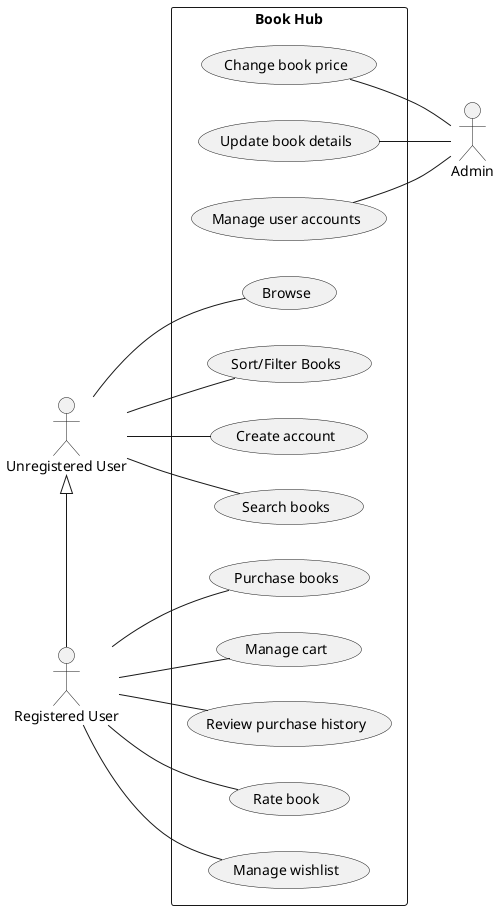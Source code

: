 @startuml Book Hub UCD

left to right direction

' Actors:
actor "Unregistered User" as unregisteredUser
actor "Registered User" as registeredUser
actor "Admin" as admin

' System boundary:
rectangle "Book Hub" as BookHub {
    'User - unregistered'
    usecase "Browse" as browse
    ' sort, filter
    usecase "Sort/Filter Books" as filterBooks
    usecase "Create account" as createAccount
    usecase "Search books" as searchBooks
    usecase "Purchase books" as purchaseBooks
    usecase "Manage cart" as manageCart

    'User - registered'
    usecase "Review purchase history" as purchaseHistory
    usecase "Rate book" as rateBook
    usecase "Manage wishlist" as manageWishlist


    'Admin'
    usecase "Manage user accounts" as manageUsers
    usecase "Update book details" as manageBooks
    usecase "Change book price" as manageBookPrice
}

unregisteredUser <|- registeredUser

' Associations between actors and use cases:
unregisteredUser -- createAccount
unregisteredUser -- searchBooks
unregisteredUser -- filterBooks
unregisteredUser -- browse

registeredUser -- purchaseBooks
registeredUser -- purchaseHistory
registeredUser -- manageWishlist
registeredUser -- rateBook
registeredUser -- manageCart

admin -u- manageUsers
admin -u- manageBooks
admin -u- manageBookPrice

@enduml
